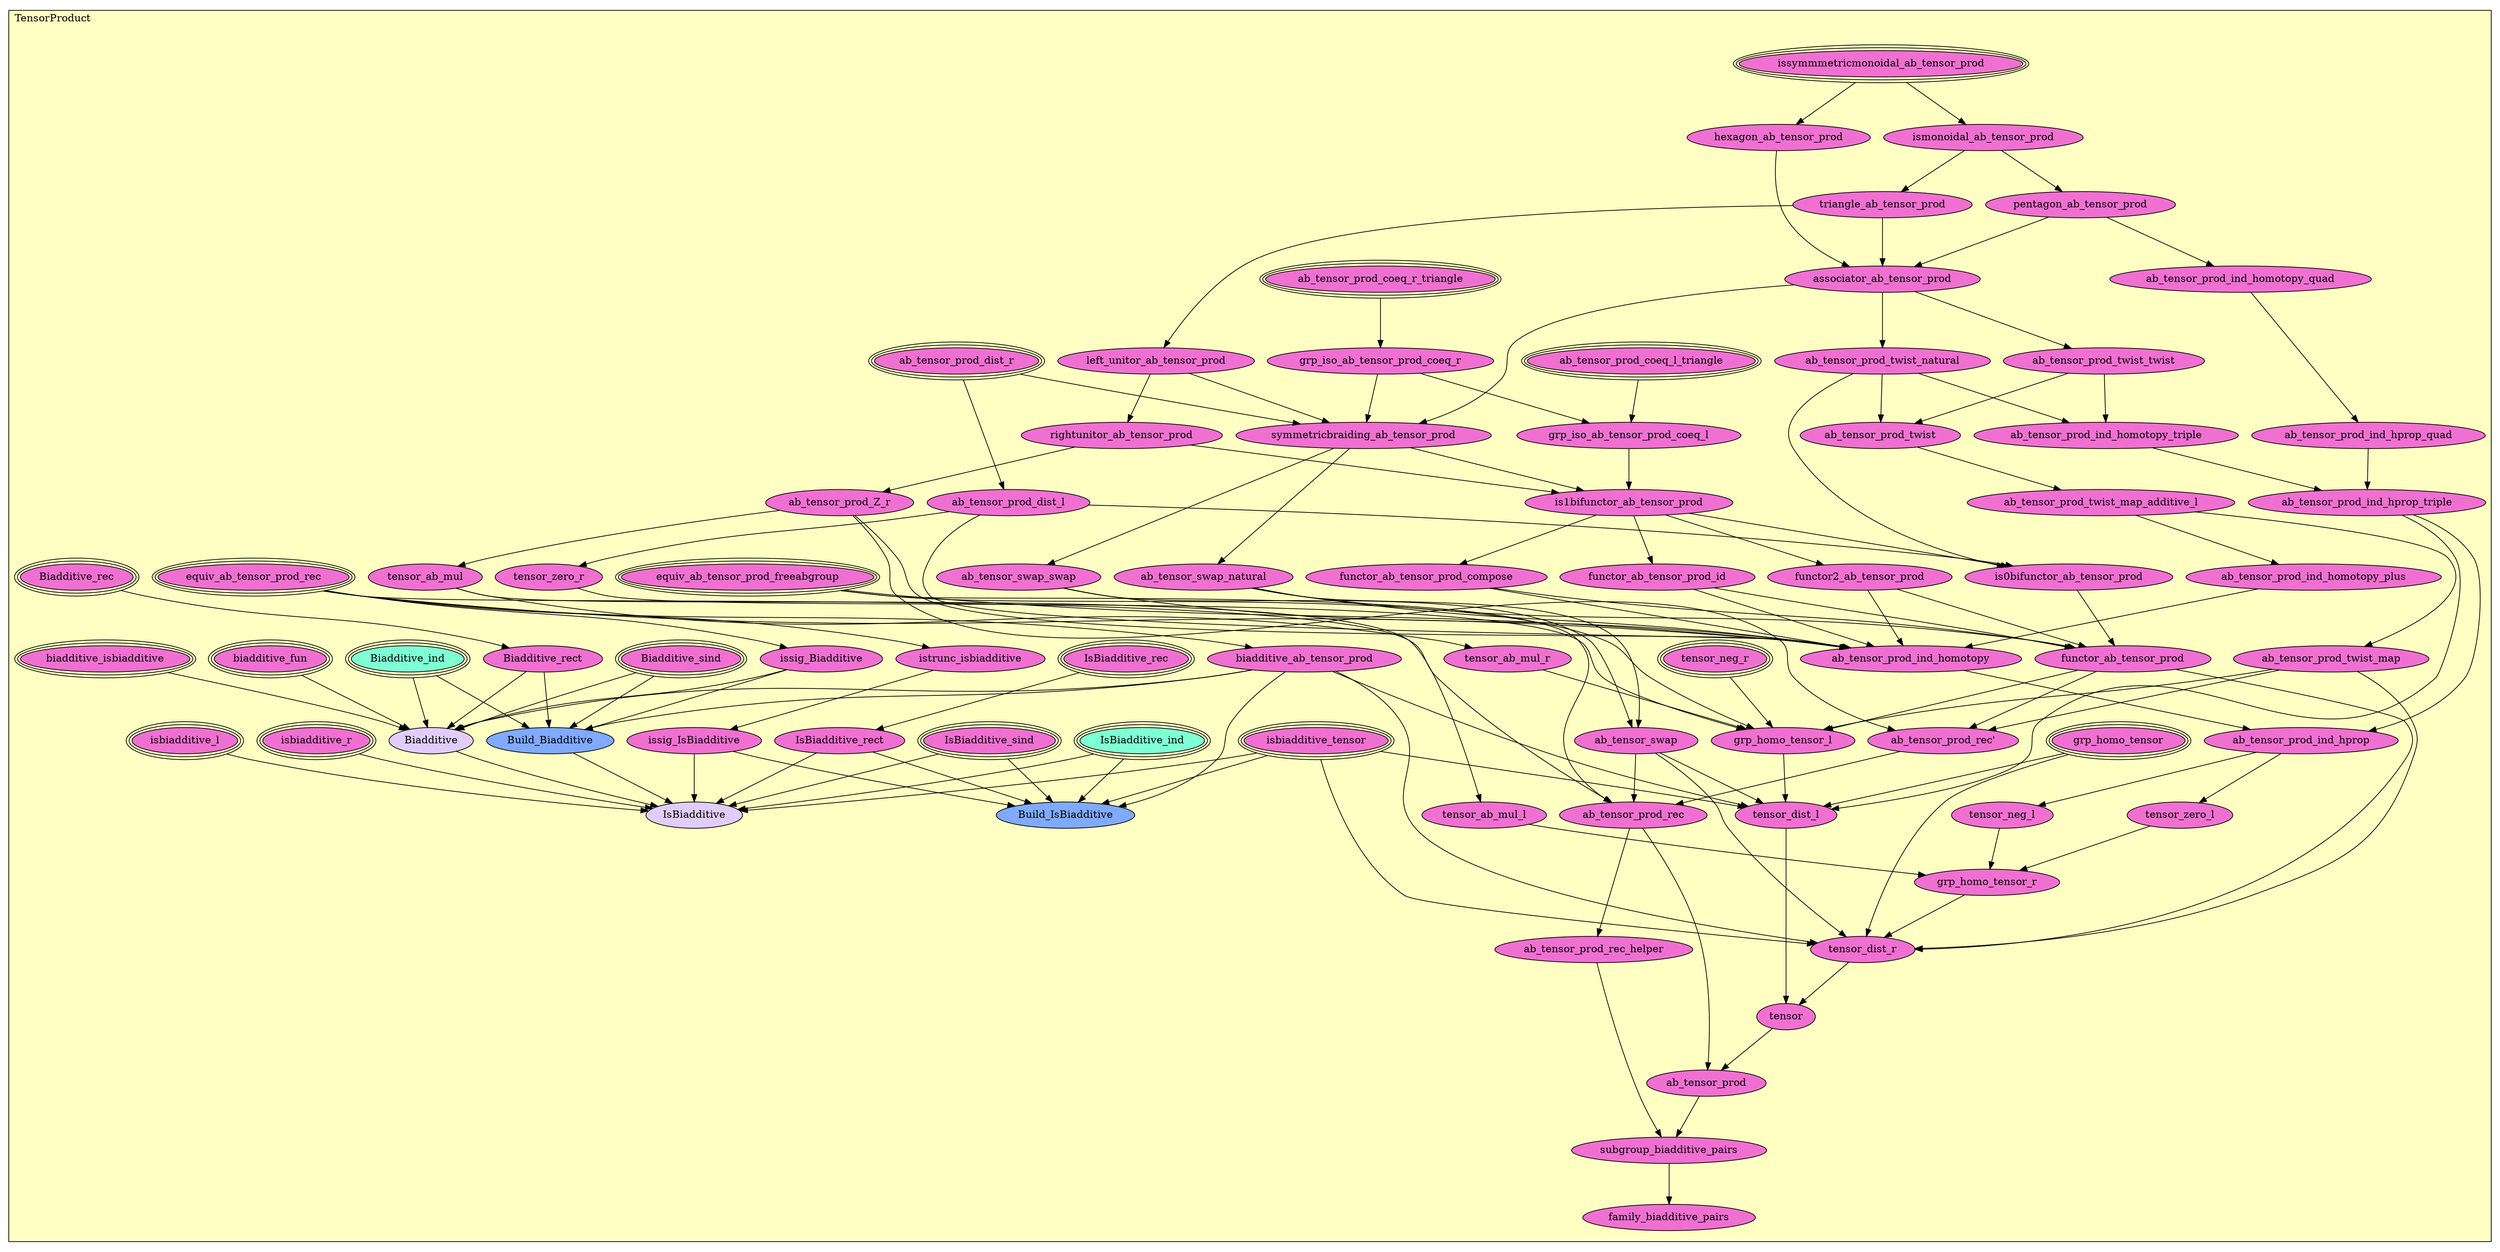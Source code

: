 digraph HoTT_Algebra_AbGroups_TensorProduct {
  graph [ratio=0.5]
  node [style=filled]
TensorProduct_ab_tensor_prod_dist_r [label="ab_tensor_prod_dist_r", URL=<TensorProduct.html#ab_tensor_prod_dist_r>, peripheries=3, fillcolor="#F070D1"] ;
TensorProduct_ab_tensor_prod_dist_l [label="ab_tensor_prod_dist_l", URL=<TensorProduct.html#ab_tensor_prod_dist_l>, fillcolor="#F070D1"] ;
TensorProduct_equiv_ab_tensor_prod_freeabgroup [label="equiv_ab_tensor_prod_freeabgroup", URL=<TensorProduct.html#equiv_ab_tensor_prod_freeabgroup>, peripheries=3, fillcolor="#F070D1"] ;
TensorProduct_ab_tensor_prod_coeq_r_triangle [label="ab_tensor_prod_coeq_r_triangle", URL=<TensorProduct.html#ab_tensor_prod_coeq_r_triangle>, peripheries=3, fillcolor="#F070D1"] ;
TensorProduct_grp_iso_ab_tensor_prod_coeq_r [label="grp_iso_ab_tensor_prod_coeq_r", URL=<TensorProduct.html#grp_iso_ab_tensor_prod_coeq_r>, fillcolor="#F070D1"] ;
TensorProduct_ab_tensor_prod_coeq_l_triangle [label="ab_tensor_prod_coeq_l_triangle", URL=<TensorProduct.html#ab_tensor_prod_coeq_l_triangle>, peripheries=3, fillcolor="#F070D1"] ;
TensorProduct_grp_iso_ab_tensor_prod_coeq_l [label="grp_iso_ab_tensor_prod_coeq_l", URL=<TensorProduct.html#grp_iso_ab_tensor_prod_coeq_l>, fillcolor="#F070D1"] ;
TensorProduct_issymmmetricmonoidal_ab_tensor_prod [label="issymmmetricmonoidal_ab_tensor_prod", URL=<TensorProduct.html#issymmmetricmonoidal_ab_tensor_prod>, peripheries=3, fillcolor="#F070D1"] ;
TensorProduct_ismonoidal_ab_tensor_prod [label="ismonoidal_ab_tensor_prod", URL=<TensorProduct.html#ismonoidal_ab_tensor_prod>, fillcolor="#F070D1"] ;
TensorProduct_pentagon_ab_tensor_prod [label="pentagon_ab_tensor_prod", URL=<TensorProduct.html#pentagon_ab_tensor_prod>, fillcolor="#F070D1"] ;
TensorProduct_hexagon_ab_tensor_prod [label="hexagon_ab_tensor_prod", URL=<TensorProduct.html#hexagon_ab_tensor_prod>, fillcolor="#F070D1"] ;
TensorProduct_triangle_ab_tensor_prod [label="triangle_ab_tensor_prod", URL=<TensorProduct.html#triangle_ab_tensor_prod>, fillcolor="#F070D1"] ;
TensorProduct_associator_ab_tensor_prod [label="associator_ab_tensor_prod", URL=<TensorProduct.html#associator_ab_tensor_prod>, fillcolor="#F070D1"] ;
TensorProduct_left_unitor_ab_tensor_prod [label="left_unitor_ab_tensor_prod", URL=<TensorProduct.html#left_unitor_ab_tensor_prod>, fillcolor="#F070D1"] ;
TensorProduct_rightunitor_ab_tensor_prod [label="rightunitor_ab_tensor_prod", URL=<TensorProduct.html#rightunitor_ab_tensor_prod>, fillcolor="#F070D1"] ;
TensorProduct_ab_tensor_prod_Z_r [label="ab_tensor_prod_Z_r", URL=<TensorProduct.html#ab_tensor_prod_Z_r>, fillcolor="#F070D1"] ;
TensorProduct_tensor_ab_mul [label="tensor_ab_mul", URL=<TensorProduct.html#tensor_ab_mul>, fillcolor="#F070D1"] ;
TensorProduct_tensor_ab_mul_r [label="tensor_ab_mul_r", URL=<TensorProduct.html#tensor_ab_mul_r>, fillcolor="#F070D1"] ;
TensorProduct_tensor_ab_mul_l [label="tensor_ab_mul_l", URL=<TensorProduct.html#tensor_ab_mul_l>, fillcolor="#F070D1"] ;
TensorProduct_ab_tensor_prod_twist_natural [label="ab_tensor_prod_twist_natural", URL=<TensorProduct.html#ab_tensor_prod_twist_natural>, fillcolor="#F070D1"] ;
TensorProduct_ab_tensor_prod_twist_twist [label="ab_tensor_prod_twist_twist", URL=<TensorProduct.html#ab_tensor_prod_twist_twist>, fillcolor="#F070D1"] ;
TensorProduct_ab_tensor_prod_twist [label="ab_tensor_prod_twist", URL=<TensorProduct.html#ab_tensor_prod_twist>, fillcolor="#F070D1"] ;
TensorProduct_ab_tensor_prod_twist_map_additive_l [label="ab_tensor_prod_twist_map_additive_l", URL=<TensorProduct.html#ab_tensor_prod_twist_map_additive_l>, fillcolor="#F070D1"] ;
TensorProduct_ab_tensor_prod_twist_map [label="ab_tensor_prod_twist_map", URL=<TensorProduct.html#ab_tensor_prod_twist_map>, fillcolor="#F070D1"] ;
TensorProduct_symmetricbraiding_ab_tensor_prod [label="symmetricbraiding_ab_tensor_prod", URL=<TensorProduct.html#symmetricbraiding_ab_tensor_prod>, fillcolor="#F070D1"] ;
TensorProduct_ab_tensor_swap_natural [label="ab_tensor_swap_natural", URL=<TensorProduct.html#ab_tensor_swap_natural>, fillcolor="#F070D1"] ;
TensorProduct_ab_tensor_swap_swap [label="ab_tensor_swap_swap", URL=<TensorProduct.html#ab_tensor_swap_swap>, fillcolor="#F070D1"] ;
TensorProduct_ab_tensor_swap [label="ab_tensor_swap", URL=<TensorProduct.html#ab_tensor_swap>, fillcolor="#F070D1"] ;
TensorProduct_is1bifunctor_ab_tensor_prod [label="is1bifunctor_ab_tensor_prod", URL=<TensorProduct.html#is1bifunctor_ab_tensor_prod>, fillcolor="#F070D1"] ;
TensorProduct_is0bifunctor_ab_tensor_prod [label="is0bifunctor_ab_tensor_prod", URL=<TensorProduct.html#is0bifunctor_ab_tensor_prod>, fillcolor="#F070D1"] ;
TensorProduct_functor_ab_tensor_prod_compose [label="functor_ab_tensor_prod_compose", URL=<TensorProduct.html#functor_ab_tensor_prod_compose>, fillcolor="#F070D1"] ;
TensorProduct_functor_ab_tensor_prod_id [label="functor_ab_tensor_prod_id", URL=<TensorProduct.html#functor_ab_tensor_prod_id>, fillcolor="#F070D1"] ;
TensorProduct_functor2_ab_tensor_prod [label="functor2_ab_tensor_prod", URL=<TensorProduct.html#functor2_ab_tensor_prod>, fillcolor="#F070D1"] ;
TensorProduct_functor_ab_tensor_prod [label="functor_ab_tensor_prod", URL=<TensorProduct.html#functor_ab_tensor_prod>, fillcolor="#F070D1"] ;
TensorProduct_equiv_ab_tensor_prod_rec [label="equiv_ab_tensor_prod_rec", URL=<TensorProduct.html#equiv_ab_tensor_prod_rec>, peripheries=3, fillcolor="#F070D1"] ;
TensorProduct_biadditive_ab_tensor_prod [label="biadditive_ab_tensor_prod", URL=<TensorProduct.html#biadditive_ab_tensor_prod>, fillcolor="#F070D1"] ;
TensorProduct_issig_Biadditive [label="issig_Biadditive", URL=<TensorProduct.html#issig_Biadditive>, fillcolor="#F070D1"] ;
TensorProduct_biadditive_isbiadditive [label="biadditive_isbiadditive", URL=<TensorProduct.html#biadditive_isbiadditive>, peripheries=3, fillcolor="#F070D1"] ;
TensorProduct_biadditive_fun [label="biadditive_fun", URL=<TensorProduct.html#biadditive_fun>, peripheries=3, fillcolor="#F070D1"] ;
TensorProduct_Biadditive_sind [label="Biadditive_sind", URL=<TensorProduct.html#Biadditive_sind>, peripheries=3, fillcolor="#F070D1"] ;
TensorProduct_Biadditive_rec [label="Biadditive_rec", URL=<TensorProduct.html#Biadditive_rec>, peripheries=3, fillcolor="#F070D1"] ;
TensorProduct_Biadditive_ind [label="Biadditive_ind", URL=<TensorProduct.html#Biadditive_ind>, peripheries=3, fillcolor="#7FFFD4"] ;
TensorProduct_Biadditive_rect [label="Biadditive_rect", URL=<TensorProduct.html#Biadditive_rect>, fillcolor="#F070D1"] ;
TensorProduct_Build_Biadditive [label="Build_Biadditive", URL=<TensorProduct.html#Build_Biadditive>, fillcolor="#7FAAFF"] ;
TensorProduct_Biadditive [label="Biadditive", URL=<TensorProduct.html#Biadditive>, fillcolor="#E2CDFA"] ;
TensorProduct_isbiadditive_tensor [label="isbiadditive_tensor", URL=<TensorProduct.html#isbiadditive_tensor>, peripheries=3, fillcolor="#F070D1"] ;
TensorProduct_istrunc_isbiadditive [label="istrunc_isbiadditive", URL=<TensorProduct.html#istrunc_isbiadditive>, fillcolor="#F070D1"] ;
TensorProduct_issig_IsBiadditive [label="issig_IsBiadditive", URL=<TensorProduct.html#issig_IsBiadditive>, fillcolor="#F070D1"] ;
TensorProduct_isbiadditive_r [label="isbiadditive_r", URL=<TensorProduct.html#isbiadditive_r>, peripheries=3, fillcolor="#F070D1"] ;
TensorProduct_isbiadditive_l [label="isbiadditive_l", URL=<TensorProduct.html#isbiadditive_l>, peripheries=3, fillcolor="#F070D1"] ;
TensorProduct_IsBiadditive_sind [label="IsBiadditive_sind", URL=<TensorProduct.html#IsBiadditive_sind>, peripheries=3, fillcolor="#F070D1"] ;
TensorProduct_IsBiadditive_rec [label="IsBiadditive_rec", URL=<TensorProduct.html#IsBiadditive_rec>, peripheries=3, fillcolor="#F070D1"] ;
TensorProduct_IsBiadditive_ind [label="IsBiadditive_ind", URL=<TensorProduct.html#IsBiadditive_ind>, peripheries=3, fillcolor="#7FFFD4"] ;
TensorProduct_IsBiadditive_rect [label="IsBiadditive_rect", URL=<TensorProduct.html#IsBiadditive_rect>, fillcolor="#F070D1"] ;
TensorProduct_Build_IsBiadditive [label="Build_IsBiadditive", URL=<TensorProduct.html#Build_IsBiadditive>, fillcolor="#7FAAFF"] ;
TensorProduct_IsBiadditive [label="IsBiadditive", URL=<TensorProduct.html#IsBiadditive>, fillcolor="#E2CDFA"] ;
TensorProduct_ab_tensor_prod_ind_homotopy_quad [label="ab_tensor_prod_ind_homotopy_quad", URL=<TensorProduct.html#ab_tensor_prod_ind_homotopy_quad>, fillcolor="#F070D1"] ;
TensorProduct_ab_tensor_prod_ind_hprop_quad [label="ab_tensor_prod_ind_hprop_quad", URL=<TensorProduct.html#ab_tensor_prod_ind_hprop_quad>, fillcolor="#F070D1"] ;
TensorProduct_ab_tensor_prod_ind_homotopy_triple [label="ab_tensor_prod_ind_homotopy_triple", URL=<TensorProduct.html#ab_tensor_prod_ind_homotopy_triple>, fillcolor="#F070D1"] ;
TensorProduct_ab_tensor_prod_ind_hprop_triple [label="ab_tensor_prod_ind_hprop_triple", URL=<TensorProduct.html#ab_tensor_prod_ind_hprop_triple>, fillcolor="#F070D1"] ;
TensorProduct_ab_tensor_prod_ind_homotopy_plus [label="ab_tensor_prod_ind_homotopy_plus", URL=<TensorProduct.html#ab_tensor_prod_ind_homotopy_plus>, fillcolor="#F070D1"] ;
TensorProduct_ab_tensor_prod_ind_homotopy [label="ab_tensor_prod_ind_homotopy", URL=<TensorProduct.html#ab_tensor_prod_ind_homotopy>, fillcolor="#F070D1"] ;
TensorProduct_ab_tensor_prod_ind_hprop [label="ab_tensor_prod_ind_hprop", URL=<TensorProduct.html#ab_tensor_prod_ind_hprop>, fillcolor="#F070D1"] ;
TensorProduct_ab_tensor_prod_rec_ [label="ab_tensor_prod_rec'", URL=<TensorProduct.html#ab_tensor_prod_rec'>, fillcolor="#F070D1"] ;
TensorProduct_ab_tensor_prod_rec [label="ab_tensor_prod_rec", URL=<TensorProduct.html#ab_tensor_prod_rec>, fillcolor="#F070D1"] ;
TensorProduct_ab_tensor_prod_rec_helper [label="ab_tensor_prod_rec_helper", URL=<TensorProduct.html#ab_tensor_prod_rec_helper>, fillcolor="#F070D1"] ;
TensorProduct_grp_homo_tensor [label="grp_homo_tensor", URL=<TensorProduct.html#grp_homo_tensor>, peripheries=3, fillcolor="#F070D1"] ;
TensorProduct_tensor_zero_r [label="tensor_zero_r", URL=<TensorProduct.html#tensor_zero_r>, fillcolor="#F070D1"] ;
TensorProduct_tensor_zero_l [label="tensor_zero_l", URL=<TensorProduct.html#tensor_zero_l>, fillcolor="#F070D1"] ;
TensorProduct_tensor_neg_r [label="tensor_neg_r", URL=<TensorProduct.html#tensor_neg_r>, peripheries=3, fillcolor="#F070D1"] ;
TensorProduct_tensor_neg_l [label="tensor_neg_l", URL=<TensorProduct.html#tensor_neg_l>, fillcolor="#F070D1"] ;
TensorProduct_grp_homo_tensor_r [label="grp_homo_tensor_r", URL=<TensorProduct.html#grp_homo_tensor_r>, fillcolor="#F070D1"] ;
TensorProduct_grp_homo_tensor_l [label="grp_homo_tensor_l", URL=<TensorProduct.html#grp_homo_tensor_l>, fillcolor="#F070D1"] ;
TensorProduct_tensor_dist_r [label="tensor_dist_r", URL=<TensorProduct.html#tensor_dist_r>, fillcolor="#F070D1"] ;
TensorProduct_tensor_dist_l [label="tensor_dist_l", URL=<TensorProduct.html#tensor_dist_l>, fillcolor="#F070D1"] ;
TensorProduct_tensor [label="tensor", URL=<TensorProduct.html#tensor>, fillcolor="#F070D1"] ;
TensorProduct_ab_tensor_prod [label="ab_tensor_prod", URL=<TensorProduct.html#ab_tensor_prod>, fillcolor="#F070D1"] ;
TensorProduct_subgroup_biadditive_pairs [label="subgroup_biadditive_pairs", URL=<TensorProduct.html#subgroup_biadditive_pairs>, fillcolor="#F070D1"] ;
TensorProduct_family_biadditive_pairs [label="family_biadditive_pairs", URL=<TensorProduct.html#family_biadditive_pairs>, fillcolor="#F070D1"] ;
  TensorProduct_ab_tensor_prod_dist_r -> TensorProduct_ab_tensor_prod_dist_l [] ;
  TensorProduct_ab_tensor_prod_dist_r -> TensorProduct_symmetricbraiding_ab_tensor_prod [] ;
  TensorProduct_ab_tensor_prod_dist_l -> TensorProduct_is0bifunctor_ab_tensor_prod [] ;
  TensorProduct_ab_tensor_prod_dist_l -> TensorProduct_ab_tensor_prod_ind_homotopy [] ;
  TensorProduct_ab_tensor_prod_dist_l -> TensorProduct_tensor_zero_r [] ;
  TensorProduct_equiv_ab_tensor_prod_freeabgroup -> TensorProduct_ab_tensor_prod_ind_homotopy [] ;
  TensorProduct_equiv_ab_tensor_prod_freeabgroup -> TensorProduct_ab_tensor_prod_rec [] ;
  TensorProduct_equiv_ab_tensor_prod_freeabgroup -> TensorProduct_grp_homo_tensor_l [] ;
  TensorProduct_ab_tensor_prod_coeq_r_triangle -> TensorProduct_grp_iso_ab_tensor_prod_coeq_r [] ;
  TensorProduct_grp_iso_ab_tensor_prod_coeq_r -> TensorProduct_grp_iso_ab_tensor_prod_coeq_l [] ;
  TensorProduct_grp_iso_ab_tensor_prod_coeq_r -> TensorProduct_symmetricbraiding_ab_tensor_prod [] ;
  TensorProduct_ab_tensor_prod_coeq_l_triangle -> TensorProduct_grp_iso_ab_tensor_prod_coeq_l [] ;
  TensorProduct_grp_iso_ab_tensor_prod_coeq_l -> TensorProduct_is1bifunctor_ab_tensor_prod [] ;
  TensorProduct_issymmmetricmonoidal_ab_tensor_prod -> TensorProduct_ismonoidal_ab_tensor_prod [] ;
  TensorProduct_issymmmetricmonoidal_ab_tensor_prod -> TensorProduct_hexagon_ab_tensor_prod [] ;
  TensorProduct_ismonoidal_ab_tensor_prod -> TensorProduct_pentagon_ab_tensor_prod [] ;
  TensorProduct_ismonoidal_ab_tensor_prod -> TensorProduct_triangle_ab_tensor_prod [] ;
  TensorProduct_pentagon_ab_tensor_prod -> TensorProduct_associator_ab_tensor_prod [] ;
  TensorProduct_pentagon_ab_tensor_prod -> TensorProduct_ab_tensor_prod_ind_homotopy_quad [] ;
  TensorProduct_hexagon_ab_tensor_prod -> TensorProduct_associator_ab_tensor_prod [] ;
  TensorProduct_triangle_ab_tensor_prod -> TensorProduct_associator_ab_tensor_prod [] ;
  TensorProduct_triangle_ab_tensor_prod -> TensorProduct_left_unitor_ab_tensor_prod [] ;
  TensorProduct_associator_ab_tensor_prod -> TensorProduct_ab_tensor_prod_twist_natural [] ;
  TensorProduct_associator_ab_tensor_prod -> TensorProduct_ab_tensor_prod_twist_twist [] ;
  TensorProduct_associator_ab_tensor_prod -> TensorProduct_symmetricbraiding_ab_tensor_prod [] ;
  TensorProduct_left_unitor_ab_tensor_prod -> TensorProduct_rightunitor_ab_tensor_prod [] ;
  TensorProduct_left_unitor_ab_tensor_prod -> TensorProduct_symmetricbraiding_ab_tensor_prod [] ;
  TensorProduct_rightunitor_ab_tensor_prod -> TensorProduct_ab_tensor_prod_Z_r [] ;
  TensorProduct_rightunitor_ab_tensor_prod -> TensorProduct_is1bifunctor_ab_tensor_prod [] ;
  TensorProduct_ab_tensor_prod_Z_r -> TensorProduct_tensor_ab_mul [] ;
  TensorProduct_ab_tensor_prod_Z_r -> TensorProduct_ab_tensor_prod_ind_homotopy [] ;
  TensorProduct_ab_tensor_prod_Z_r -> TensorProduct_ab_tensor_prod_rec_ [] ;
  TensorProduct_tensor_ab_mul -> TensorProduct_tensor_ab_mul_r [] ;
  TensorProduct_tensor_ab_mul -> TensorProduct_tensor_ab_mul_l [] ;
  TensorProduct_tensor_ab_mul_r -> TensorProduct_grp_homo_tensor_l [] ;
  TensorProduct_tensor_ab_mul_l -> TensorProduct_grp_homo_tensor_r [] ;
  TensorProduct_ab_tensor_prod_twist_natural -> TensorProduct_ab_tensor_prod_twist [] ;
  TensorProduct_ab_tensor_prod_twist_natural -> TensorProduct_is0bifunctor_ab_tensor_prod [] ;
  TensorProduct_ab_tensor_prod_twist_natural -> TensorProduct_ab_tensor_prod_ind_homotopy_triple [] ;
  TensorProduct_ab_tensor_prod_twist_twist -> TensorProduct_ab_tensor_prod_twist [] ;
  TensorProduct_ab_tensor_prod_twist_twist -> TensorProduct_ab_tensor_prod_ind_homotopy_triple [] ;
  TensorProduct_ab_tensor_prod_twist -> TensorProduct_ab_tensor_prod_twist_map_additive_l [] ;
  TensorProduct_ab_tensor_prod_twist_map_additive_l -> TensorProduct_ab_tensor_prod_twist_map [] ;
  TensorProduct_ab_tensor_prod_twist_map_additive_l -> TensorProduct_ab_tensor_prod_ind_homotopy_plus [] ;
  TensorProduct_ab_tensor_prod_twist_map -> TensorProduct_ab_tensor_prod_rec_ [] ;
  TensorProduct_ab_tensor_prod_twist_map -> TensorProduct_grp_homo_tensor_l [] ;
  TensorProduct_ab_tensor_prod_twist_map -> TensorProduct_tensor_dist_r [] ;
  TensorProduct_symmetricbraiding_ab_tensor_prod -> TensorProduct_ab_tensor_swap_natural [] ;
  TensorProduct_symmetricbraiding_ab_tensor_prod -> TensorProduct_ab_tensor_swap_swap [] ;
  TensorProduct_symmetricbraiding_ab_tensor_prod -> TensorProduct_is1bifunctor_ab_tensor_prod [] ;
  TensorProduct_ab_tensor_swap_natural -> TensorProduct_ab_tensor_swap [] ;
  TensorProduct_ab_tensor_swap_natural -> TensorProduct_functor_ab_tensor_prod [] ;
  TensorProduct_ab_tensor_swap_natural -> TensorProduct_ab_tensor_prod_ind_homotopy [] ;
  TensorProduct_ab_tensor_swap_swap -> TensorProduct_ab_tensor_swap [] ;
  TensorProduct_ab_tensor_swap_swap -> TensorProduct_ab_tensor_prod_ind_homotopy [] ;
  TensorProduct_ab_tensor_swap -> TensorProduct_ab_tensor_prod_rec [] ;
  TensorProduct_ab_tensor_swap -> TensorProduct_tensor_dist_r [] ;
  TensorProduct_ab_tensor_swap -> TensorProduct_tensor_dist_l [] ;
  TensorProduct_is1bifunctor_ab_tensor_prod -> TensorProduct_is0bifunctor_ab_tensor_prod [] ;
  TensorProduct_is1bifunctor_ab_tensor_prod -> TensorProduct_functor_ab_tensor_prod_compose [] ;
  TensorProduct_is1bifunctor_ab_tensor_prod -> TensorProduct_functor_ab_tensor_prod_id [] ;
  TensorProduct_is1bifunctor_ab_tensor_prod -> TensorProduct_functor2_ab_tensor_prod [] ;
  TensorProduct_is0bifunctor_ab_tensor_prod -> TensorProduct_functor_ab_tensor_prod [] ;
  TensorProduct_functor_ab_tensor_prod_compose -> TensorProduct_functor_ab_tensor_prod [] ;
  TensorProduct_functor_ab_tensor_prod_compose -> TensorProduct_ab_tensor_prod_ind_homotopy [] ;
  TensorProduct_functor_ab_tensor_prod_id -> TensorProduct_functor_ab_tensor_prod [] ;
  TensorProduct_functor_ab_tensor_prod_id -> TensorProduct_ab_tensor_prod_ind_homotopy [] ;
  TensorProduct_functor2_ab_tensor_prod -> TensorProduct_functor_ab_tensor_prod [] ;
  TensorProduct_functor2_ab_tensor_prod -> TensorProduct_ab_tensor_prod_ind_homotopy [] ;
  TensorProduct_functor_ab_tensor_prod -> TensorProduct_ab_tensor_prod_rec_ [] ;
  TensorProduct_functor_ab_tensor_prod -> TensorProduct_grp_homo_tensor_l [] ;
  TensorProduct_functor_ab_tensor_prod -> TensorProduct_tensor_dist_r [] ;
  TensorProduct_equiv_ab_tensor_prod_rec -> TensorProduct_biadditive_ab_tensor_prod [] ;
  TensorProduct_equiv_ab_tensor_prod_rec -> TensorProduct_issig_Biadditive [] ;
  TensorProduct_equiv_ab_tensor_prod_rec -> TensorProduct_istrunc_isbiadditive [] ;
  TensorProduct_equiv_ab_tensor_prod_rec -> TensorProduct_ab_tensor_prod_ind_homotopy [] ;
  TensorProduct_equiv_ab_tensor_prod_rec -> TensorProduct_ab_tensor_prod_rec [] ;
  TensorProduct_biadditive_ab_tensor_prod -> TensorProduct_Build_Biadditive [] ;
  TensorProduct_biadditive_ab_tensor_prod -> TensorProduct_Biadditive [] ;
  TensorProduct_biadditive_ab_tensor_prod -> TensorProduct_Build_IsBiadditive [] ;
  TensorProduct_biadditive_ab_tensor_prod -> TensorProduct_tensor_dist_r [] ;
  TensorProduct_biadditive_ab_tensor_prod -> TensorProduct_tensor_dist_l [] ;
  TensorProduct_issig_Biadditive -> TensorProduct_Build_Biadditive [] ;
  TensorProduct_issig_Biadditive -> TensorProduct_Biadditive [] ;
  TensorProduct_biadditive_isbiadditive -> TensorProduct_Biadditive [] ;
  TensorProduct_biadditive_fun -> TensorProduct_Biadditive [] ;
  TensorProduct_Biadditive_sind -> TensorProduct_Build_Biadditive [] ;
  TensorProduct_Biadditive_sind -> TensorProduct_Biadditive [] ;
  TensorProduct_Biadditive_rec -> TensorProduct_Biadditive_rect [] ;
  TensorProduct_Biadditive_ind -> TensorProduct_Build_Biadditive [] ;
  TensorProduct_Biadditive_ind -> TensorProduct_Biadditive [] ;
  TensorProduct_Biadditive_rect -> TensorProduct_Build_Biadditive [] ;
  TensorProduct_Biadditive_rect -> TensorProduct_Biadditive [] ;
  TensorProduct_Build_Biadditive -> TensorProduct_IsBiadditive [] ;
  TensorProduct_Biadditive -> TensorProduct_IsBiadditive [] ;
  TensorProduct_isbiadditive_tensor -> TensorProduct_Build_IsBiadditive [] ;
  TensorProduct_isbiadditive_tensor -> TensorProduct_IsBiadditive [] ;
  TensorProduct_isbiadditive_tensor -> TensorProduct_tensor_dist_r [] ;
  TensorProduct_isbiadditive_tensor -> TensorProduct_tensor_dist_l [] ;
  TensorProduct_istrunc_isbiadditive -> TensorProduct_issig_IsBiadditive [] ;
  TensorProduct_issig_IsBiadditive -> TensorProduct_Build_IsBiadditive [] ;
  TensorProduct_issig_IsBiadditive -> TensorProduct_IsBiadditive [] ;
  TensorProduct_isbiadditive_r -> TensorProduct_IsBiadditive [] ;
  TensorProduct_isbiadditive_l -> TensorProduct_IsBiadditive [] ;
  TensorProduct_IsBiadditive_sind -> TensorProduct_Build_IsBiadditive [] ;
  TensorProduct_IsBiadditive_sind -> TensorProduct_IsBiadditive [] ;
  TensorProduct_IsBiadditive_rec -> TensorProduct_IsBiadditive_rect [] ;
  TensorProduct_IsBiadditive_ind -> TensorProduct_Build_IsBiadditive [] ;
  TensorProduct_IsBiadditive_ind -> TensorProduct_IsBiadditive [] ;
  TensorProduct_IsBiadditive_rect -> TensorProduct_Build_IsBiadditive [] ;
  TensorProduct_IsBiadditive_rect -> TensorProduct_IsBiadditive [] ;
  TensorProduct_ab_tensor_prod_ind_homotopy_quad -> TensorProduct_ab_tensor_prod_ind_hprop_quad [] ;
  TensorProduct_ab_tensor_prod_ind_hprop_quad -> TensorProduct_ab_tensor_prod_ind_hprop_triple [] ;
  TensorProduct_ab_tensor_prod_ind_homotopy_triple -> TensorProduct_ab_tensor_prod_ind_hprop_triple [] ;
  TensorProduct_ab_tensor_prod_ind_hprop_triple -> TensorProduct_ab_tensor_prod_ind_hprop [] ;
  TensorProduct_ab_tensor_prod_ind_hprop_triple -> TensorProduct_tensor_dist_l [] ;
  TensorProduct_ab_tensor_prod_ind_homotopy_plus -> TensorProduct_ab_tensor_prod_ind_homotopy [] ;
  TensorProduct_ab_tensor_prod_ind_homotopy -> TensorProduct_ab_tensor_prod_ind_hprop [] ;
  TensorProduct_ab_tensor_prod_ind_hprop -> TensorProduct_tensor_zero_l [] ;
  TensorProduct_ab_tensor_prod_ind_hprop -> TensorProduct_tensor_neg_l [] ;
  TensorProduct_ab_tensor_prod_rec_ -> TensorProduct_ab_tensor_prod_rec [] ;
  TensorProduct_ab_tensor_prod_rec -> TensorProduct_ab_tensor_prod_rec_helper [] ;
  TensorProduct_ab_tensor_prod_rec -> TensorProduct_ab_tensor_prod [] ;
  TensorProduct_ab_tensor_prod_rec_helper -> TensorProduct_subgroup_biadditive_pairs [] ;
  TensorProduct_grp_homo_tensor -> TensorProduct_tensor_dist_r [] ;
  TensorProduct_grp_homo_tensor -> TensorProduct_tensor_dist_l [] ;
  TensorProduct_tensor_zero_r -> TensorProduct_grp_homo_tensor_l [] ;
  TensorProduct_tensor_zero_l -> TensorProduct_grp_homo_tensor_r [] ;
  TensorProduct_tensor_neg_r -> TensorProduct_grp_homo_tensor_l [] ;
  TensorProduct_tensor_neg_l -> TensorProduct_grp_homo_tensor_r [] ;
  TensorProduct_grp_homo_tensor_r -> TensorProduct_tensor_dist_r [] ;
  TensorProduct_grp_homo_tensor_l -> TensorProduct_tensor_dist_l [] ;
  TensorProduct_tensor_dist_r -> TensorProduct_tensor [] ;
  TensorProduct_tensor_dist_l -> TensorProduct_tensor [] ;
  TensorProduct_tensor -> TensorProduct_ab_tensor_prod [] ;
  TensorProduct_ab_tensor_prod -> TensorProduct_subgroup_biadditive_pairs [] ;
  TensorProduct_subgroup_biadditive_pairs -> TensorProduct_family_biadditive_pairs [] ;
subgraph cluster_TensorProduct { label="TensorProduct"; fillcolor="#FFFFC3"; labeljust=l; style=filled 
TensorProduct_family_biadditive_pairs; TensorProduct_subgroup_biadditive_pairs; TensorProduct_ab_tensor_prod; TensorProduct_tensor; TensorProduct_tensor_dist_l; TensorProduct_tensor_dist_r; TensorProduct_grp_homo_tensor_l; TensorProduct_grp_homo_tensor_r; TensorProduct_tensor_neg_l; TensorProduct_tensor_neg_r; TensorProduct_tensor_zero_l; TensorProduct_tensor_zero_r; TensorProduct_grp_homo_tensor; TensorProduct_ab_tensor_prod_rec_helper; TensorProduct_ab_tensor_prod_rec; TensorProduct_ab_tensor_prod_rec_; TensorProduct_ab_tensor_prod_ind_hprop; TensorProduct_ab_tensor_prod_ind_homotopy; TensorProduct_ab_tensor_prod_ind_homotopy_plus; TensorProduct_ab_tensor_prod_ind_hprop_triple; TensorProduct_ab_tensor_prod_ind_homotopy_triple; TensorProduct_ab_tensor_prod_ind_hprop_quad; TensorProduct_ab_tensor_prod_ind_homotopy_quad; TensorProduct_IsBiadditive; TensorProduct_Build_IsBiadditive; TensorProduct_IsBiadditive_rect; TensorProduct_IsBiadditive_ind; TensorProduct_IsBiadditive_rec; TensorProduct_IsBiadditive_sind; TensorProduct_isbiadditive_l; TensorProduct_isbiadditive_r; TensorProduct_issig_IsBiadditive; TensorProduct_istrunc_isbiadditive; TensorProduct_isbiadditive_tensor; TensorProduct_Biadditive; TensorProduct_Build_Biadditive; TensorProduct_Biadditive_rect; TensorProduct_Biadditive_ind; TensorProduct_Biadditive_rec; TensorProduct_Biadditive_sind; TensorProduct_biadditive_fun; TensorProduct_biadditive_isbiadditive; TensorProduct_issig_Biadditive; TensorProduct_biadditive_ab_tensor_prod; TensorProduct_equiv_ab_tensor_prod_rec; TensorProduct_functor_ab_tensor_prod; TensorProduct_functor2_ab_tensor_prod; TensorProduct_functor_ab_tensor_prod_id; TensorProduct_functor_ab_tensor_prod_compose; TensorProduct_is0bifunctor_ab_tensor_prod; TensorProduct_is1bifunctor_ab_tensor_prod; TensorProduct_ab_tensor_swap; TensorProduct_ab_tensor_swap_swap; TensorProduct_ab_tensor_swap_natural; TensorProduct_symmetricbraiding_ab_tensor_prod; TensorProduct_ab_tensor_prod_twist_map; TensorProduct_ab_tensor_prod_twist_map_additive_l; TensorProduct_ab_tensor_prod_twist; TensorProduct_ab_tensor_prod_twist_twist; TensorProduct_ab_tensor_prod_twist_natural; TensorProduct_tensor_ab_mul_l; TensorProduct_tensor_ab_mul_r; TensorProduct_tensor_ab_mul; TensorProduct_ab_tensor_prod_Z_r; TensorProduct_rightunitor_ab_tensor_prod; TensorProduct_left_unitor_ab_tensor_prod; TensorProduct_associator_ab_tensor_prod; TensorProduct_triangle_ab_tensor_prod; TensorProduct_hexagon_ab_tensor_prod; TensorProduct_pentagon_ab_tensor_prod; TensorProduct_ismonoidal_ab_tensor_prod; TensorProduct_issymmmetricmonoidal_ab_tensor_prod; TensorProduct_grp_iso_ab_tensor_prod_coeq_l; TensorProduct_ab_tensor_prod_coeq_l_triangle; TensorProduct_grp_iso_ab_tensor_prod_coeq_r; TensorProduct_ab_tensor_prod_coeq_r_triangle; TensorProduct_equiv_ab_tensor_prod_freeabgroup; TensorProduct_ab_tensor_prod_dist_l; TensorProduct_ab_tensor_prod_dist_r; };
} /* END */
